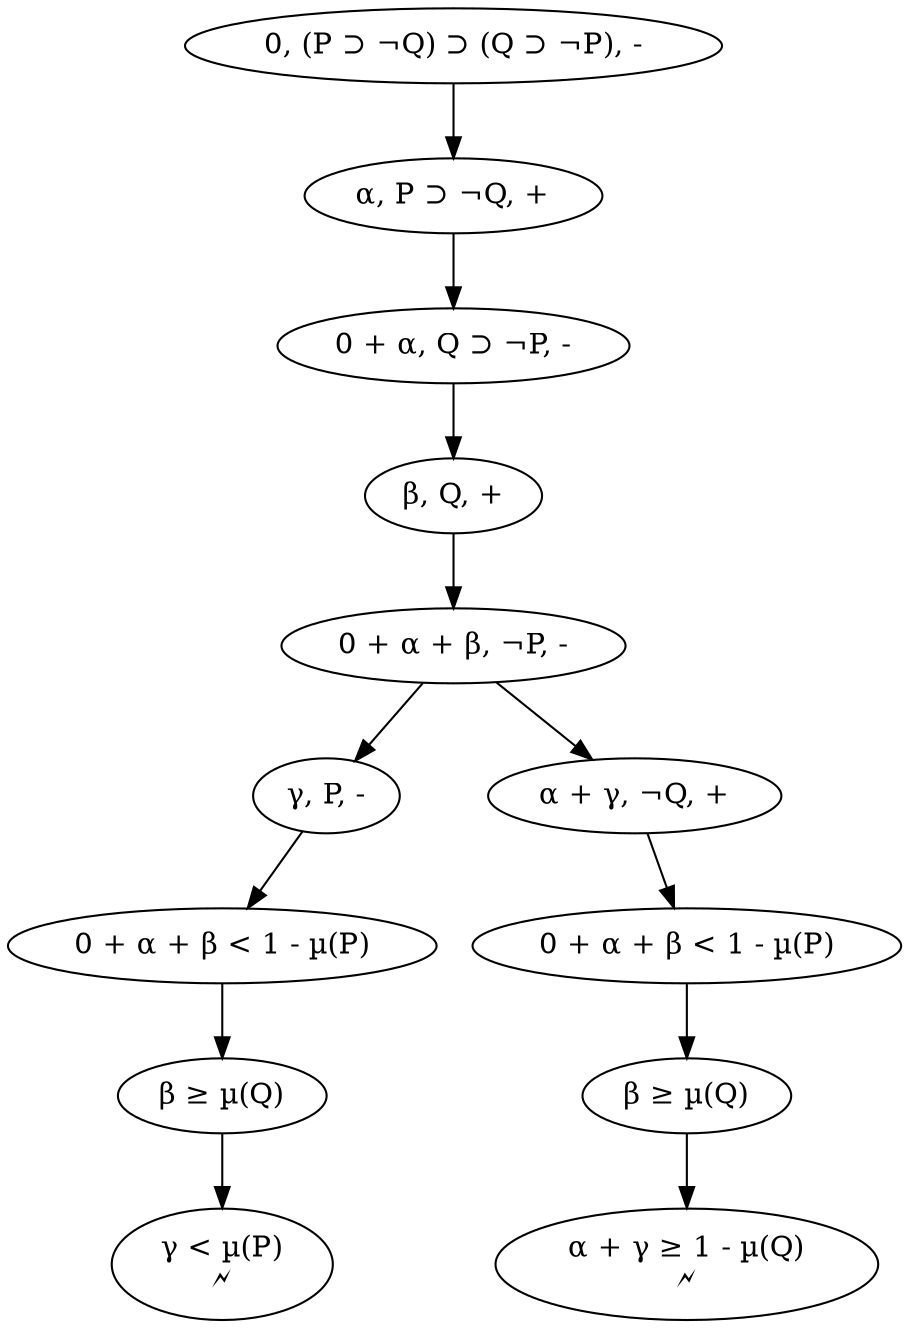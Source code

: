 digraph {
    a[label="0, (P ⊃ ¬Q) ⊃ (Q ⊃ ¬P), -"];
    b[label="α, P ⊃ ¬Q, +"];
    c[label="0 + α, Q ⊃ ¬P, -"];
    d[label="β, Q, +"];
    e[label="0 + α + β, ¬P, -"];
    f[label="γ, P, -"];
    g[label="0 + α + β < 1 - µ(P)"];
    h[label="β ≥ µ(Q)"];
    i[label="γ < µ(P)\n🗲"];
    j[label="α + γ, ¬Q, +"];
    k[label="0 + α + β < 1 - µ(P)"];
    l[label="β ≥ µ(Q)"];
    m[label="α + γ ≥ 1 - µ(Q)\n🗲"];
    a -> b; b -> c; c -> d; d -> e;
    e -> f; f -> g; g -> h; h -> i;
    e -> j; j -> k; k -> l; l -> m;
}
